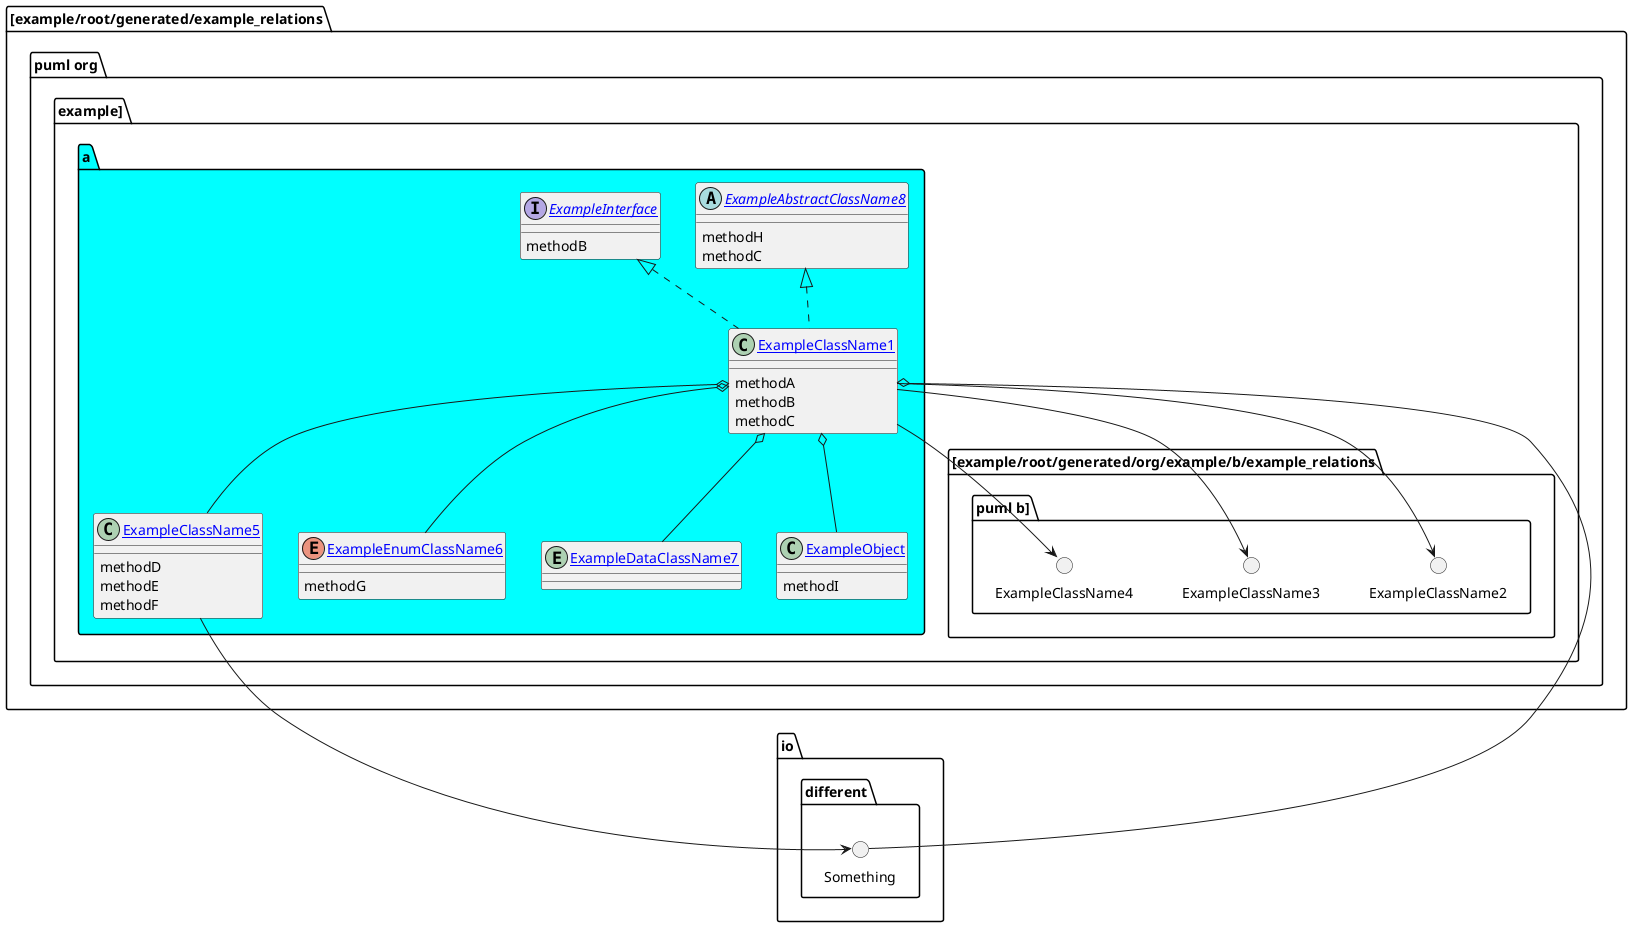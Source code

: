 @startuml
package "[[example/root/generated/example_relations.puml org.example]]" #ffffff {
    package "a" #00FFFF {
        class "[[src/main/org/example/a/ExampleClassName1.kt ExampleClassName1]]" as ExampleClassName1 {
            {method} methodA
            {method} methodB
            {method} methodC
        }
        class "[[src/main/org/example/a/ExampleClassName5.kt ExampleClassName5]]" as ExampleClassName5 {
            {method} methodD
            {method} methodE
            {method} methodF
        }
        enum "[[src/main/org/example/a/ExampleEnumClassName6.kt ExampleEnumClassName6]]" as ExampleEnumClassName6 {
            {method} methodG
        }
        entity "[[src/main/org/example/a/ExampleDataClassName7.kt ExampleDataClassName7]]" as ExampleDataClassName7 {
        }
        interface "[[src/main/org/example/a/ExampleInterface.kt ExampleInterface]]" as ExampleInterface {
            {method} methodB
        }
        abstract class "[[src/main/org/example/a/ExampleAbstractClassName8.kt ExampleAbstractClassName8]]" as ExampleAbstractClassName8 {
            {method} methodH
            {method} methodC
        }
        class "[[src/main/org/example/a/ExampleObject.kt ExampleObject]]" as ExampleObject {
            {method} methodI
        }
    }
    package "[[example/root/generated/org/example/b/example_relations.puml b]]" #ffffff {
        circle "ExampleClassName2"
        circle "ExampleClassName3"
        circle "ExampleClassName4"
    }
}
package "io.different" #ffffff {
    circle "Something"
}

ExampleClassName1 .up.|> ExampleInterface
ExampleClassName1 .up.|> ExampleAbstractClassName8
ExampleClassName1 o-down- ExampleClassName5
ExampleClassName1 o-down- ExampleEnumClassName6
ExampleClassName1 o-down- ExampleDataClassName7
ExampleClassName1 o-down- Something
ExampleClassName1 o-down- ExampleObject
ExampleClassName1 -down-> ExampleClassName2
ExampleClassName1 -down-> ExampleClassName3
ExampleClassName1 -down-> ExampleClassName4
ExampleClassName5 -down-> Something
@enduml
